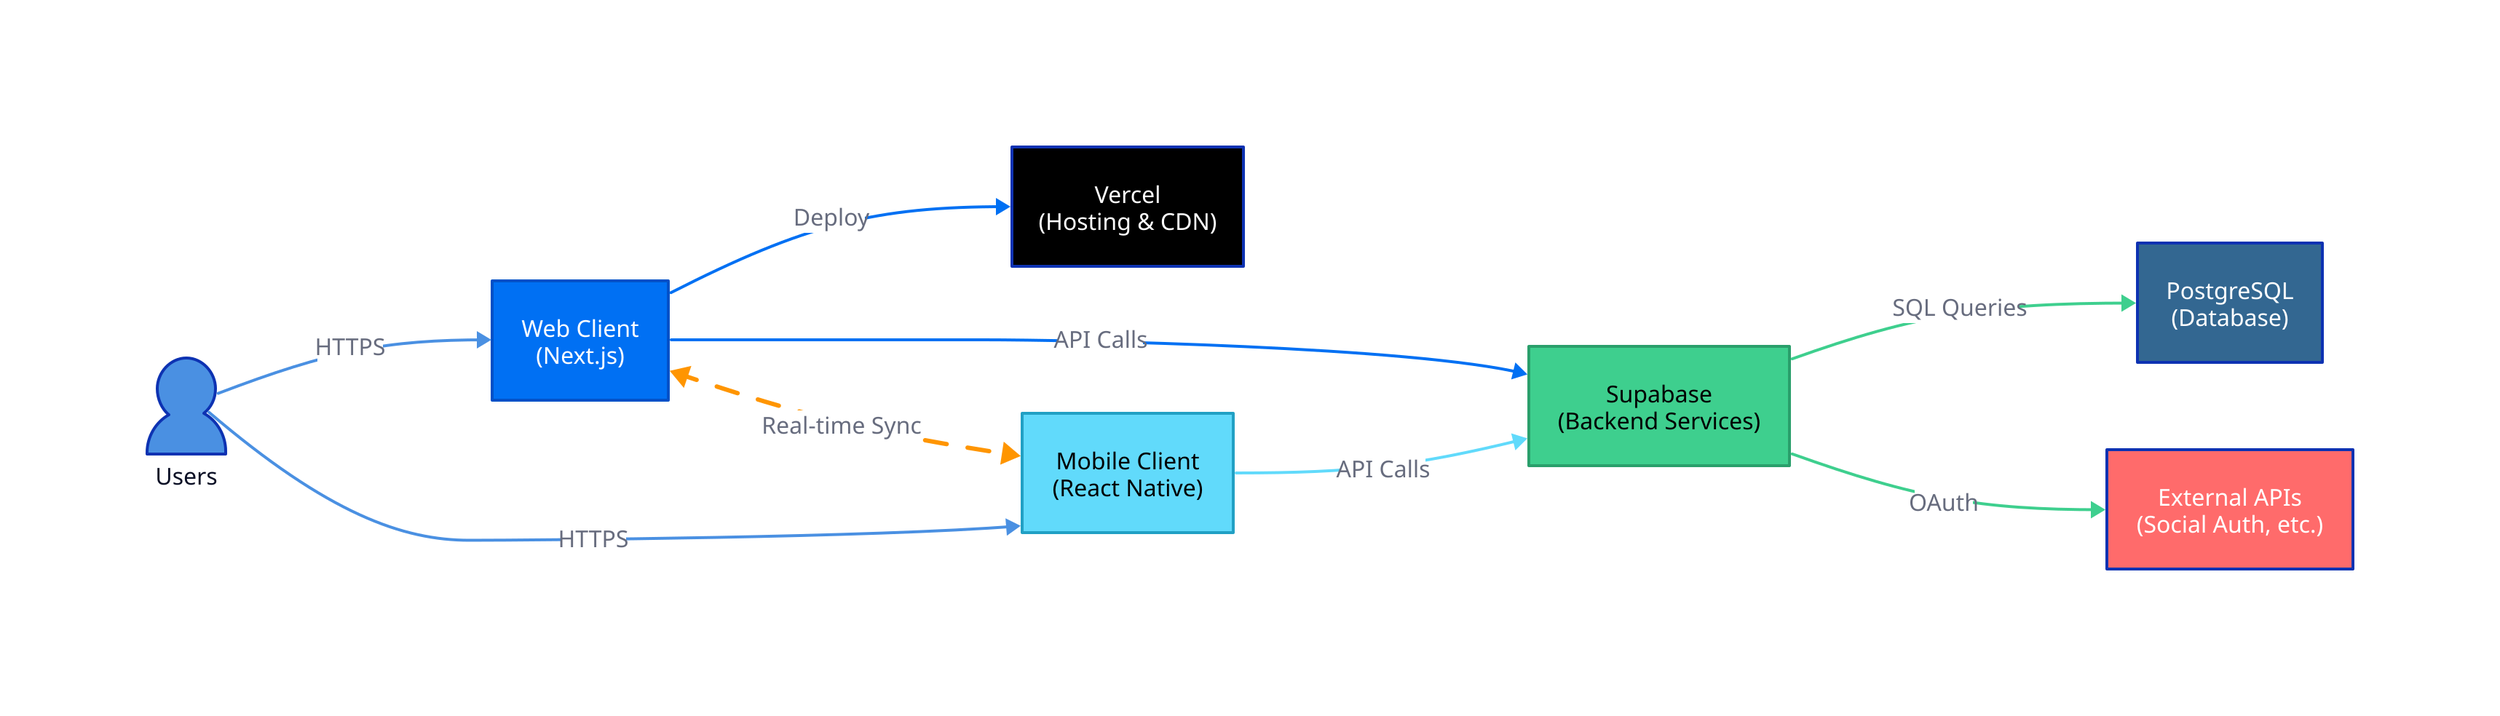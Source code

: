 direction: right

users: {
  shape: person
  label: "Users"
  style.fill: "#4A90E2"
}

web_client: {
  label: "Web Client\n(Next.js)"
  style.fill: "#0070f3"
  style.stroke: "#0050c7"
  style.font-color: white
}

mobile_client: {
  label: "Mobile Client\n(React Native)"
  style.fill: "#61DAFB"
  style.stroke: "#21A0C4"
  style.font-color: black
}

vercel: {
  label: "Vercel\n(Hosting & CDN)"
  style.fill: "#000000"
  style.font-color: white
}

supabase: {
  label: "Supabase\n(Backend Services)"
  style.fill: "#3ECF8E"
  style.stroke: "#2A9F6B"
  style.font-color: black
}

postgresql: {
  label: "PostgreSQL\n(Database)"
  style.fill: "#336791"
  style.font-color: white
}

external_apis: {
  label: "External APIs\n(Social Auth, etc.)"
  style.fill: "#FF6B6B"
  style.font-color: white
}

users -> web_client: "HTTPS" {style.stroke: "#4A90E2"}
users -> mobile_client: "HTTPS" {style.stroke: "#4A90E2"}

web_client -> vercel: "Deploy" {style.stroke: "#0070f3"}
web_client -> supabase: "API Calls" {style.stroke: "#0070f3"}
mobile_client -> supabase: "API Calls" {style.stroke: "#61DAFB"}

supabase -> postgresql: "SQL Queries" {style.stroke: "#3ECF8E"}
supabase -> external_apis: "OAuth" {style.stroke: "#3ECF8E"}

web_client <-> mobile_client: "Real-time Sync" {
  style.stroke-dash: 5
  style.stroke: "#FF9500"
  style.stroke-width: 3
}